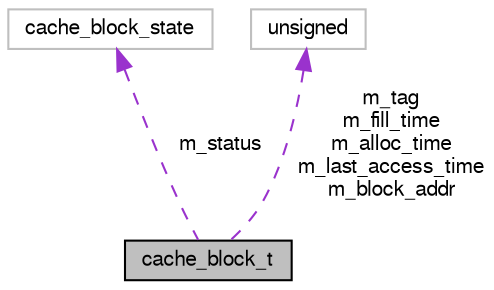 digraph G
{
  bgcolor="transparent";
  edge [fontname="FreeSans",fontsize="10",labelfontname="FreeSans",labelfontsize="10"];
  node [fontname="FreeSans",fontsize="10",shape=record];
  Node1 [label="cache_block_t",height=0.2,width=0.4,color="black", fillcolor="grey75", style="filled" fontcolor="black"];
  Node2 -> Node1 [dir=back,color="darkorchid3",fontsize="10",style="dashed",label="m_status",fontname="FreeSans"];
  Node2 [label="cache_block_state",height=0.2,width=0.4,color="grey75"];
  Node3 -> Node1 [dir=back,color="darkorchid3",fontsize="10",style="dashed",label="m_tag\nm_fill_time\nm_alloc_time\nm_last_access_time\nm_block_addr",fontname="FreeSans"];
  Node3 [label="unsigned",height=0.2,width=0.4,color="grey75"];
}
